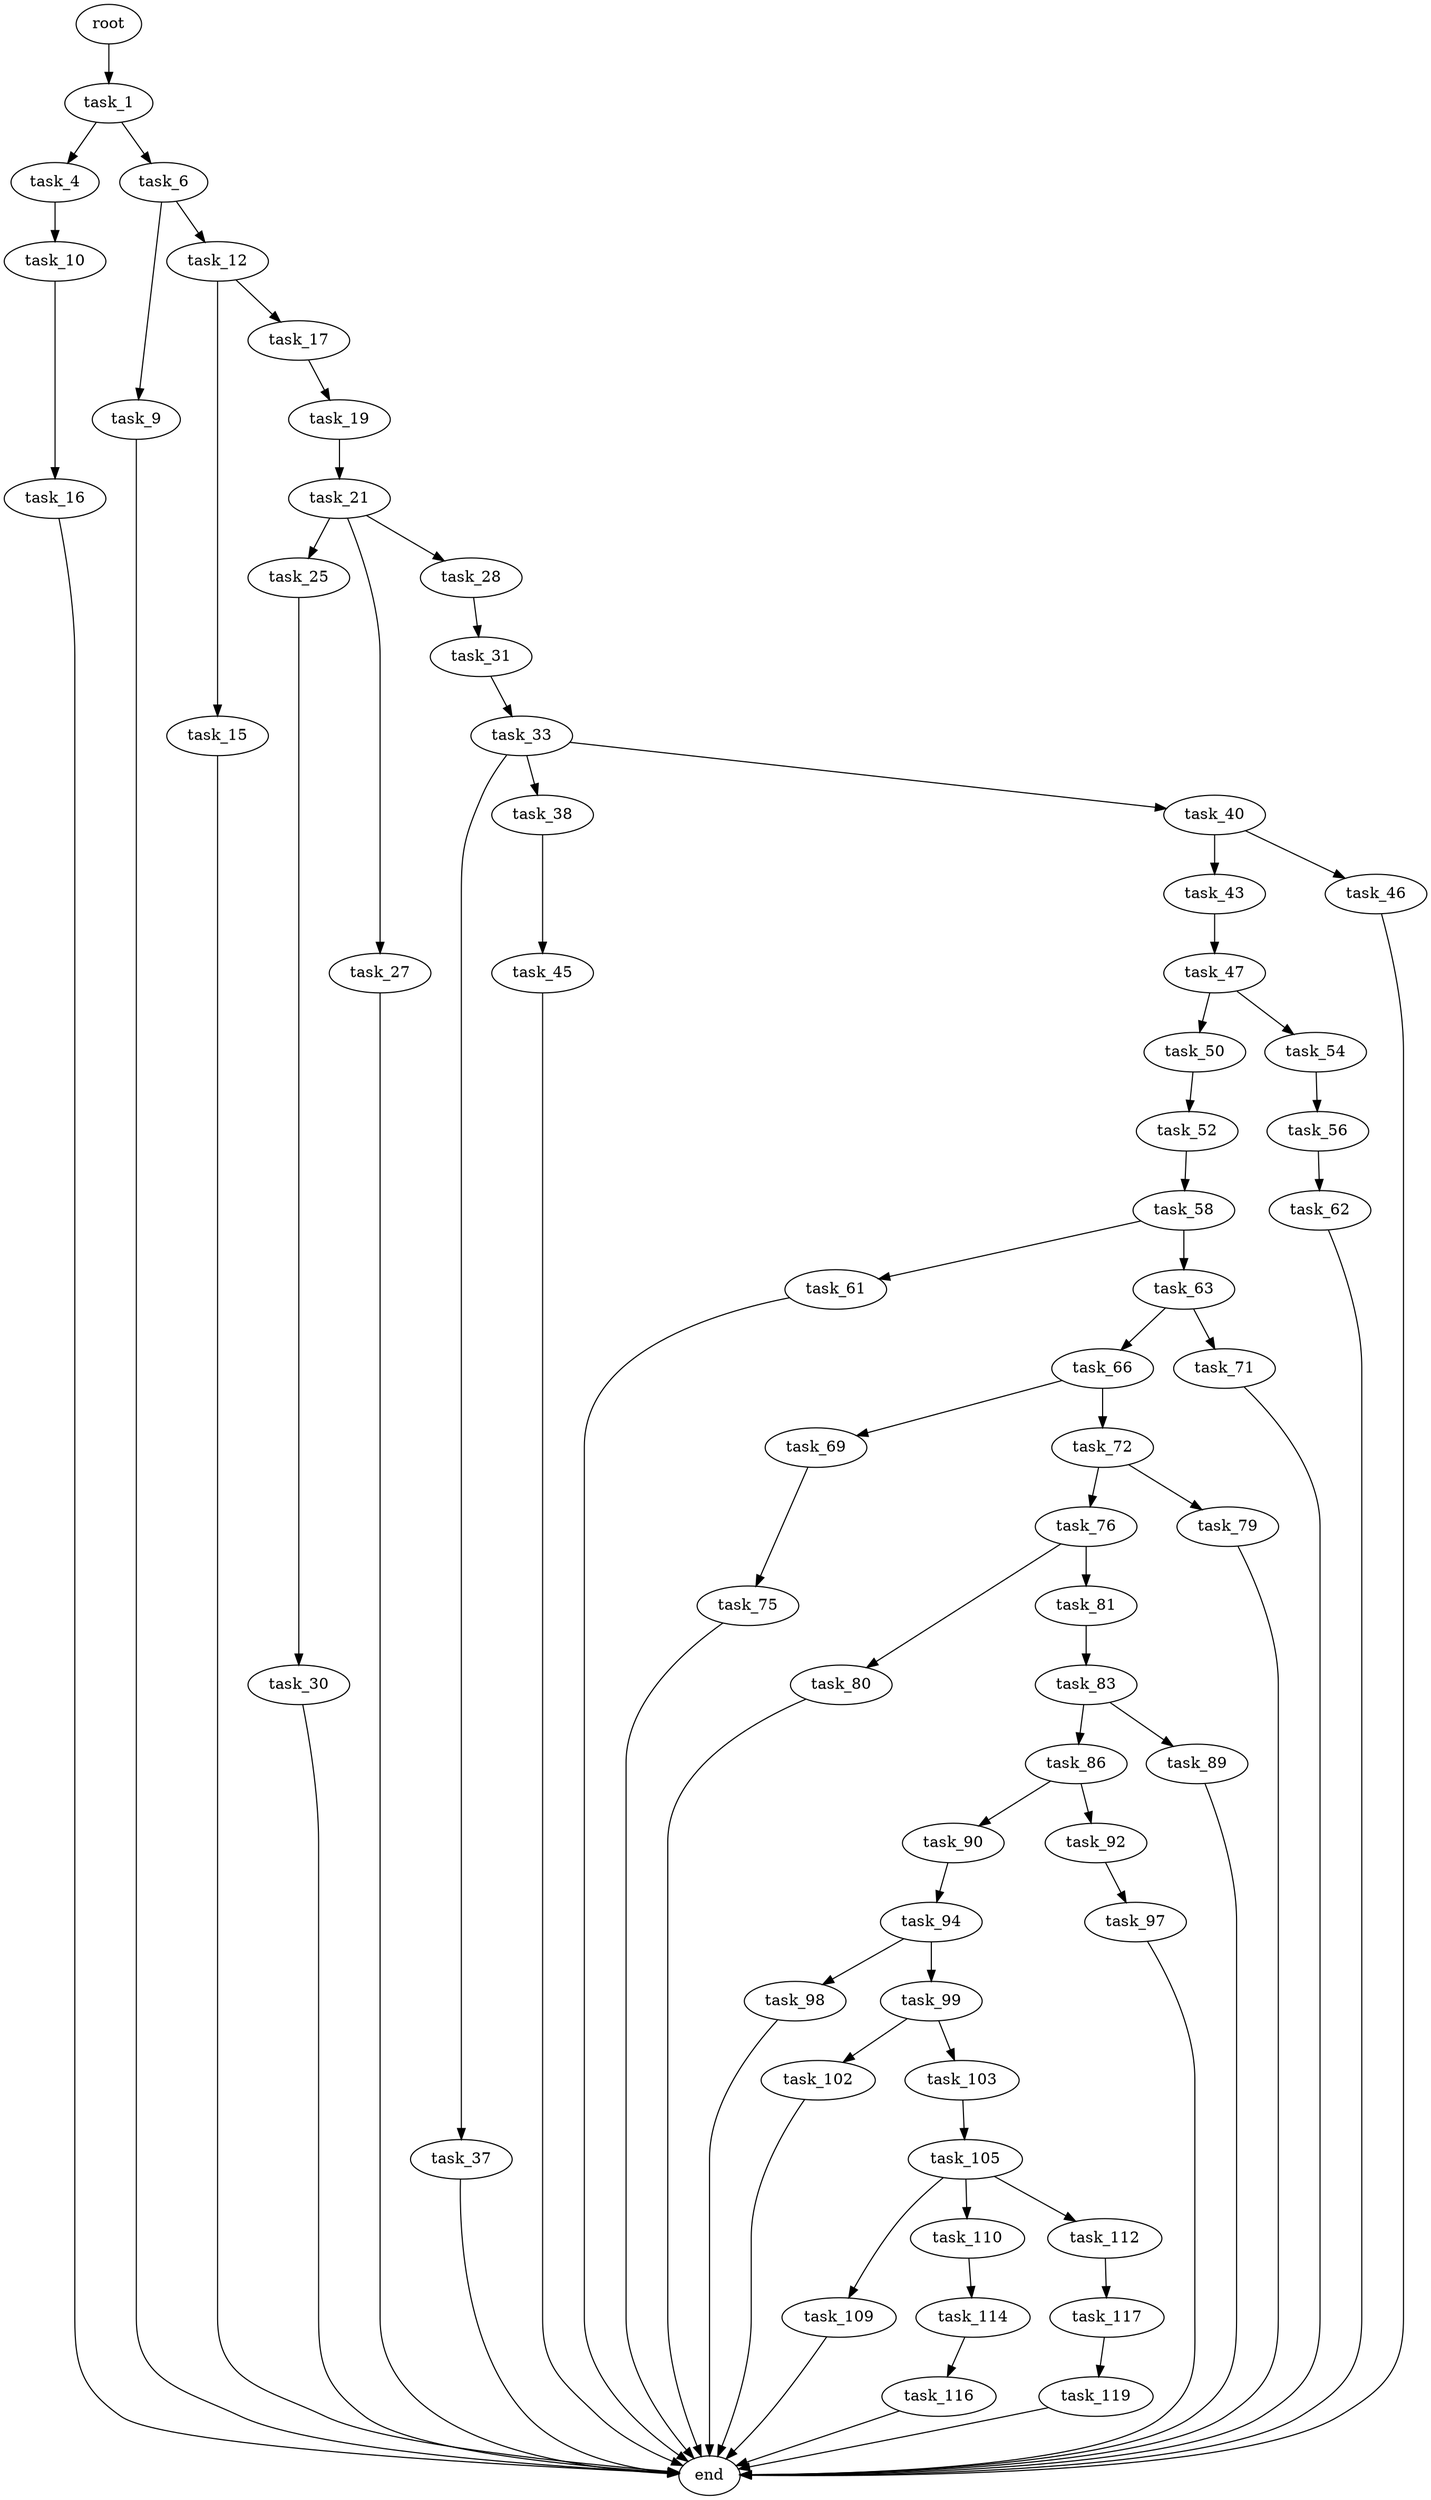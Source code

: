 digraph G {
  root [size="0.000000"];
  task_1 [size="2048784281.000000"];
  task_4 [size="16469973096.000000"];
  task_6 [size="143951437445.000000"];
  task_10 [size="68719476736.000000"];
  task_9 [size="322983361739.000000"];
  task_12 [size="1073741824000.000000"];
  end [size="0.000000"];
  task_16 [size="119020783836.000000"];
  task_15 [size="134217728000.000000"];
  task_17 [size="368293445632.000000"];
  task_19 [size="193377026482.000000"];
  task_21 [size="276406934091.000000"];
  task_25 [size="49533971129.000000"];
  task_27 [size="18121231944.000000"];
  task_28 [size="368293445632.000000"];
  task_30 [size="390185728246.000000"];
  task_31 [size="10692774697.000000"];
  task_33 [size="10809841911.000000"];
  task_37 [size="258348505595.000000"];
  task_38 [size="134217728000.000000"];
  task_40 [size="63833033400.000000"];
  task_45 [size="171551459476.000000"];
  task_43 [size="1007979263499.000000"];
  task_46 [size="18168368384.000000"];
  task_47 [size="6726451050.000000"];
  task_50 [size="8589934592.000000"];
  task_54 [size="41086901697.000000"];
  task_52 [size="57579887087.000000"];
  task_58 [size="20728658004.000000"];
  task_56 [size="3846266404.000000"];
  task_62 [size="2193112082.000000"];
  task_61 [size="231928233984.000000"];
  task_63 [size="14249760723.000000"];
  task_66 [size="34701989247.000000"];
  task_71 [size="134217728000.000000"];
  task_69 [size="68719476736.000000"];
  task_72 [size="231928233984.000000"];
  task_75 [size="368293445632.000000"];
  task_76 [size="231928233984.000000"];
  task_79 [size="28991029248.000000"];
  task_80 [size="8922190359.000000"];
  task_81 [size="19644006556.000000"];
  task_83 [size="1085461701210.000000"];
  task_86 [size="21693880267.000000"];
  task_89 [size="325025098453.000000"];
  task_90 [size="68719476736.000000"];
  task_92 [size="368293445632.000000"];
  task_94 [size="549755813888.000000"];
  task_97 [size="5904692642.000000"];
  task_98 [size="11954138409.000000"];
  task_99 [size="2012946001.000000"];
  task_102 [size="113132973684.000000"];
  task_103 [size="122503066279.000000"];
  task_105 [size="4243625433.000000"];
  task_109 [size="782757789696.000000"];
  task_110 [size="23846159734.000000"];
  task_112 [size="17668404870.000000"];
  task_114 [size="20615648421.000000"];
  task_117 [size="231928233984.000000"];
  task_116 [size="782757789696.000000"];
  task_119 [size="380160390388.000000"];

  root -> task_1 [size="1.000000"];
  task_1 -> task_4 [size="75497472.000000"];
  task_1 -> task_6 [size="75497472.000000"];
  task_4 -> task_10 [size="75497472.000000"];
  task_6 -> task_9 [size="209715200.000000"];
  task_6 -> task_12 [size="209715200.000000"];
  task_10 -> task_16 [size="134217728.000000"];
  task_9 -> end [size="1.000000"];
  task_12 -> task_15 [size="838860800.000000"];
  task_12 -> task_17 [size="838860800.000000"];
  task_16 -> end [size="1.000000"];
  task_15 -> end [size="1.000000"];
  task_17 -> task_19 [size="411041792.000000"];
  task_19 -> task_21 [size="209715200.000000"];
  task_21 -> task_25 [size="301989888.000000"];
  task_21 -> task_27 [size="301989888.000000"];
  task_21 -> task_28 [size="301989888.000000"];
  task_25 -> task_30 [size="75497472.000000"];
  task_27 -> end [size="1.000000"];
  task_28 -> task_31 [size="411041792.000000"];
  task_30 -> end [size="1.000000"];
  task_31 -> task_33 [size="209715200.000000"];
  task_33 -> task_37 [size="679477248.000000"];
  task_33 -> task_38 [size="679477248.000000"];
  task_33 -> task_40 [size="679477248.000000"];
  task_37 -> end [size="1.000000"];
  task_38 -> task_45 [size="209715200.000000"];
  task_40 -> task_43 [size="134217728.000000"];
  task_40 -> task_46 [size="134217728.000000"];
  task_45 -> end [size="1.000000"];
  task_43 -> task_47 [size="679477248.000000"];
  task_46 -> end [size="1.000000"];
  task_47 -> task_50 [size="536870912.000000"];
  task_47 -> task_54 [size="536870912.000000"];
  task_50 -> task_52 [size="33554432.000000"];
  task_54 -> task_56 [size="838860800.000000"];
  task_52 -> task_58 [size="75497472.000000"];
  task_58 -> task_61 [size="411041792.000000"];
  task_58 -> task_63 [size="411041792.000000"];
  task_56 -> task_62 [size="209715200.000000"];
  task_62 -> end [size="1.000000"];
  task_61 -> end [size="1.000000"];
  task_63 -> task_66 [size="33554432.000000"];
  task_63 -> task_71 [size="33554432.000000"];
  task_66 -> task_69 [size="838860800.000000"];
  task_66 -> task_72 [size="838860800.000000"];
  task_71 -> end [size="1.000000"];
  task_69 -> task_75 [size="134217728.000000"];
  task_72 -> task_76 [size="301989888.000000"];
  task_72 -> task_79 [size="301989888.000000"];
  task_75 -> end [size="1.000000"];
  task_76 -> task_80 [size="301989888.000000"];
  task_76 -> task_81 [size="301989888.000000"];
  task_79 -> end [size="1.000000"];
  task_80 -> end [size="1.000000"];
  task_81 -> task_83 [size="838860800.000000"];
  task_83 -> task_86 [size="838860800.000000"];
  task_83 -> task_89 [size="838860800.000000"];
  task_86 -> task_90 [size="679477248.000000"];
  task_86 -> task_92 [size="679477248.000000"];
  task_89 -> end [size="1.000000"];
  task_90 -> task_94 [size="134217728.000000"];
  task_92 -> task_97 [size="411041792.000000"];
  task_94 -> task_98 [size="536870912.000000"];
  task_94 -> task_99 [size="536870912.000000"];
  task_97 -> end [size="1.000000"];
  task_98 -> end [size="1.000000"];
  task_99 -> task_102 [size="33554432.000000"];
  task_99 -> task_103 [size="33554432.000000"];
  task_102 -> end [size="1.000000"];
  task_103 -> task_105 [size="209715200.000000"];
  task_105 -> task_109 [size="75497472.000000"];
  task_105 -> task_110 [size="75497472.000000"];
  task_105 -> task_112 [size="75497472.000000"];
  task_109 -> end [size="1.000000"];
  task_110 -> task_114 [size="838860800.000000"];
  task_112 -> task_117 [size="536870912.000000"];
  task_114 -> task_116 [size="679477248.000000"];
  task_117 -> task_119 [size="301989888.000000"];
  task_116 -> end [size="1.000000"];
  task_119 -> end [size="1.000000"];
}

